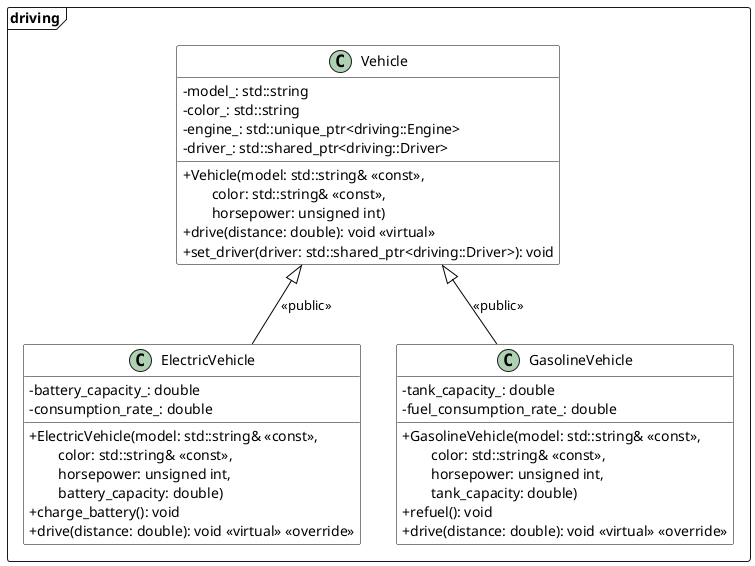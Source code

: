 @startuml "Driving Scenario"

skinparam classAttributeIconSize 0
skinparam class {
    BackgroundColor White
    ArrowColor Black
    BorderColor Black
}

Package driving <<Frame>>{

class ElectricVehicle {
    -battery_capacity_: double
    -consumption_rate_: double
    +ElectricVehicle(model: std::string& <<const>>,\n\tcolor: std::string& <<const>>,\n\thorsepower: unsigned int,\n\tbattery_capacity: double)
    +charge_battery(): void
    +drive(distance: double): void <<virtual>> <<override>>
}

class GasolineVehicle {
    -tank_capacity_: double
    -fuel_consumption_rate_: double
    +GasolineVehicle(model: std::string& <<const>>,\n\tcolor: std::string& <<const>>,\n\thorsepower: unsigned int,\n\ttank_capacity: double)
    +refuel(): void
    +drive(distance: double): void <<virtual>> <<override>>
}

class Vehicle {
    -model_: std::string
    -color_: std::string
    -engine_: std::unique_ptr<driving::Engine>
    -driver_: std::shared_ptr<driving::Driver>
    +Vehicle(model: std::string& <<const>>,\n\tcolor: std::string& <<const>>,\n\thorsepower: unsigned int)
    +drive(distance: double): void <<virtual>> 
    +set_driver(driver: std::shared_ptr<driving::Driver>): void
}

' class Engine {

' }

' class Driver {

' }

' class Date {

' }



ElectricVehicle --up|> Vehicle: <<public>>
GasolineVehicle -up-|> Vehicle: <<public>>

' left of Vehicle
' GasolineVehicle


' Vehicle *-- "1" Engine : has <<unique>> >
' Vehicle o-- "1" Driver : is_driven_by <<shared>> >
' Driver *-- "1" Date : has_birthdate <<value>> >
}
@enduml
